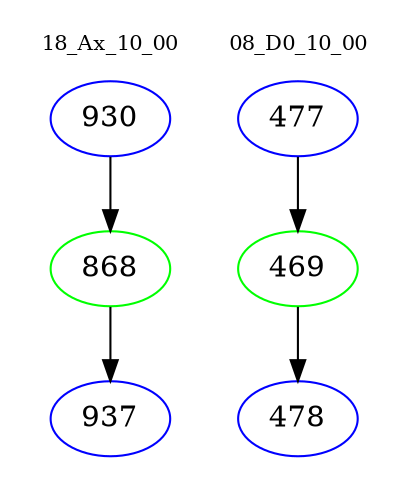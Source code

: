 digraph{
subgraph cluster_0 {
color = white
label = "18_Ax_10_00";
fontsize=10;
T0_930 [label="930", color="blue"]
T0_930 -> T0_868 [color="black"]
T0_868 [label="868", color="green"]
T0_868 -> T0_937 [color="black"]
T0_937 [label="937", color="blue"]
}
subgraph cluster_1 {
color = white
label = "08_D0_10_00";
fontsize=10;
T1_477 [label="477", color="blue"]
T1_477 -> T1_469 [color="black"]
T1_469 [label="469", color="green"]
T1_469 -> T1_478 [color="black"]
T1_478 [label="478", color="blue"]
}
}
